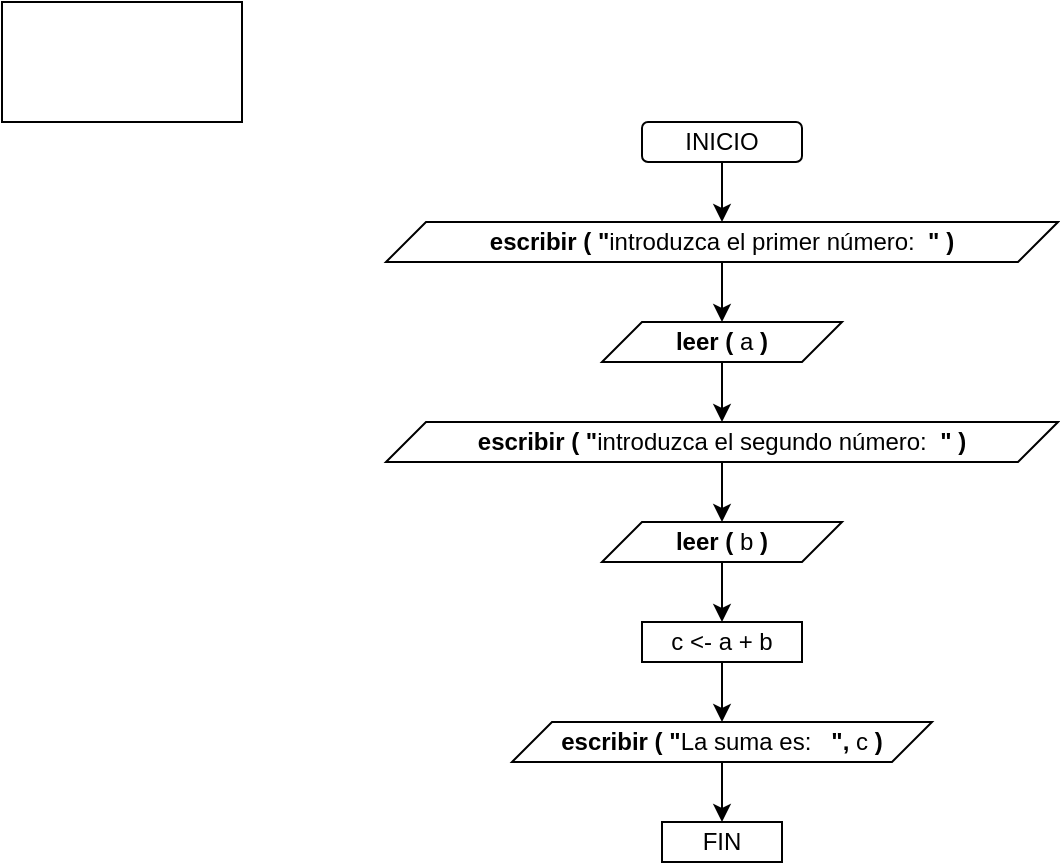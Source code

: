 <mxfile version="20.3.3" type="github">
  <diagram id="9jtazCtX-hGcdnTB_V7d" name="Página-1">
    <mxGraphModel dx="813" dy="435" grid="1" gridSize="10" guides="1" tooltips="1" connect="1" arrows="1" fold="1" page="1" pageScale="1" pageWidth="827" pageHeight="1169" math="0" shadow="0">
      <root>
        <mxCell id="0" />
        <mxCell id="1" parent="0" />
        <mxCell id="YcZC6PWlFh9luTisq_Hj-60" style="edgeStyle=orthogonalEdgeStyle;rounded=0;orthogonalLoop=1;jettySize=auto;html=1;entryX=0.5;entryY=0;entryDx=0;entryDy=0;fontSize=12;" edge="1" parent="1" source="YcZC6PWlFh9luTisq_Hj-55" target="YcZC6PWlFh9luTisq_Hj-57">
          <mxGeometry relative="1" as="geometry" />
        </mxCell>
        <mxCell id="YcZC6PWlFh9luTisq_Hj-55" value="INICIO" style="rounded=1;whiteSpace=wrap;html=1;strokeWidth=1;fontSize=12;" vertex="1" parent="1">
          <mxGeometry x="400" y="350" width="80" height="20" as="geometry" />
        </mxCell>
        <mxCell id="YcZC6PWlFh9luTisq_Hj-64" style="edgeStyle=orthogonalEdgeStyle;rounded=0;orthogonalLoop=1;jettySize=auto;html=1;entryX=0.5;entryY=0;entryDx=0;entryDy=0;fontSize=12;" edge="1" parent="1" source="YcZC6PWlFh9luTisq_Hj-56" target="YcZC6PWlFh9luTisq_Hj-59">
          <mxGeometry relative="1" as="geometry" />
        </mxCell>
        <mxCell id="YcZC6PWlFh9luTisq_Hj-56" value="&lt;b&gt;escribir ( &quot;&lt;/b&gt;introduzca el segundo número:&amp;nbsp; &lt;b&gt;&quot; )&lt;/b&gt;" style="shape=parallelogram;perimeter=parallelogramPerimeter;whiteSpace=wrap;html=1;fixedSize=1;strokeWidth=1;fontSize=12;" vertex="1" parent="1">
          <mxGeometry x="272" y="500" width="336" height="20" as="geometry" />
        </mxCell>
        <mxCell id="YcZC6PWlFh9luTisq_Hj-61" style="edgeStyle=orthogonalEdgeStyle;rounded=0;orthogonalLoop=1;jettySize=auto;html=1;entryX=0.5;entryY=0;entryDx=0;entryDy=0;fontSize=12;" edge="1" parent="1" source="YcZC6PWlFh9luTisq_Hj-57" target="YcZC6PWlFh9luTisq_Hj-58">
          <mxGeometry relative="1" as="geometry" />
        </mxCell>
        <mxCell id="YcZC6PWlFh9luTisq_Hj-57" value="&lt;b&gt;escribir ( &quot;&lt;/b&gt;introduzca el primer número:&amp;nbsp; &lt;b&gt;&quot; )&lt;/b&gt;" style="shape=parallelogram;perimeter=parallelogramPerimeter;whiteSpace=wrap;html=1;fixedSize=1;strokeWidth=1;fontSize=12;" vertex="1" parent="1">
          <mxGeometry x="272" y="400" width="336" height="20" as="geometry" />
        </mxCell>
        <mxCell id="YcZC6PWlFh9luTisq_Hj-63" style="edgeStyle=orthogonalEdgeStyle;rounded=0;orthogonalLoop=1;jettySize=auto;html=1;entryX=0.5;entryY=0;entryDx=0;entryDy=0;fontSize=12;" edge="1" parent="1" source="YcZC6PWlFh9luTisq_Hj-58" target="YcZC6PWlFh9luTisq_Hj-56">
          <mxGeometry relative="1" as="geometry" />
        </mxCell>
        <mxCell id="YcZC6PWlFh9luTisq_Hj-58" value="&lt;b&gt;leer ( &lt;/b&gt;a&lt;b&gt; )&lt;/b&gt;" style="shape=parallelogram;perimeter=parallelogramPerimeter;whiteSpace=wrap;html=1;fixedSize=1;strokeWidth=1;fontSize=12;" vertex="1" parent="1">
          <mxGeometry x="380" y="450" width="120" height="20" as="geometry" />
        </mxCell>
        <mxCell id="YcZC6PWlFh9luTisq_Hj-67" style="edgeStyle=orthogonalEdgeStyle;rounded=0;orthogonalLoop=1;jettySize=auto;html=1;entryX=0.5;entryY=0;entryDx=0;entryDy=0;fontSize=12;" edge="1" parent="1" source="YcZC6PWlFh9luTisq_Hj-59" target="YcZC6PWlFh9luTisq_Hj-65">
          <mxGeometry relative="1" as="geometry" />
        </mxCell>
        <mxCell id="YcZC6PWlFh9luTisq_Hj-59" value="&lt;b&gt;leer ( &lt;/b&gt;b&lt;b&gt;&amp;nbsp;)&lt;/b&gt;" style="shape=parallelogram;perimeter=parallelogramPerimeter;whiteSpace=wrap;html=1;fixedSize=1;strokeWidth=1;fontSize=12;" vertex="1" parent="1">
          <mxGeometry x="380" y="550" width="120" height="20" as="geometry" />
        </mxCell>
        <mxCell id="YcZC6PWlFh9luTisq_Hj-68" style="edgeStyle=orthogonalEdgeStyle;rounded=0;orthogonalLoop=1;jettySize=auto;html=1;entryX=0.5;entryY=0;entryDx=0;entryDy=0;fontSize=12;" edge="1" parent="1" source="YcZC6PWlFh9luTisq_Hj-65" target="YcZC6PWlFh9luTisq_Hj-66">
          <mxGeometry relative="1" as="geometry" />
        </mxCell>
        <mxCell id="YcZC6PWlFh9luTisq_Hj-65" value="c &amp;lt;- a + b" style="rounded=0;whiteSpace=wrap;html=1;strokeWidth=1;fontSize=12;" vertex="1" parent="1">
          <mxGeometry x="400" y="600" width="80" height="20" as="geometry" />
        </mxCell>
        <mxCell id="YcZC6PWlFh9luTisq_Hj-70" style="edgeStyle=orthogonalEdgeStyle;rounded=0;orthogonalLoop=1;jettySize=auto;html=1;entryX=0.5;entryY=0;entryDx=0;entryDy=0;fontSize=12;" edge="1" parent="1" source="YcZC6PWlFh9luTisq_Hj-66" target="YcZC6PWlFh9luTisq_Hj-69">
          <mxGeometry relative="1" as="geometry" />
        </mxCell>
        <mxCell id="YcZC6PWlFh9luTisq_Hj-66" value="&lt;b&gt;escribir ( &quot;&lt;/b&gt;La suma es:&amp;nbsp;&lt;b&gt;&amp;nbsp; &quot;,&amp;nbsp;&lt;/b&gt;c&lt;b&gt; )&lt;/b&gt;" style="shape=parallelogram;perimeter=parallelogramPerimeter;whiteSpace=wrap;html=1;fixedSize=1;strokeWidth=1;fontSize=12;" vertex="1" parent="1">
          <mxGeometry x="335" y="650" width="210" height="20" as="geometry" />
        </mxCell>
        <mxCell id="YcZC6PWlFh9luTisq_Hj-69" value="FIN" style="rounded=0;whiteSpace=wrap;html=1;strokeWidth=1;fontSize=12;" vertex="1" parent="1">
          <mxGeometry x="410" y="700" width="60" height="20" as="geometry" />
        </mxCell>
        <mxCell id="YcZC6PWlFh9luTisq_Hj-71" value="" style="whiteSpace=wrap;html=1;strokeWidth=1;fontSize=12;" vertex="1" parent="1">
          <mxGeometry x="80" y="290" width="120" height="60" as="geometry" />
        </mxCell>
      </root>
    </mxGraphModel>
  </diagram>
</mxfile>
